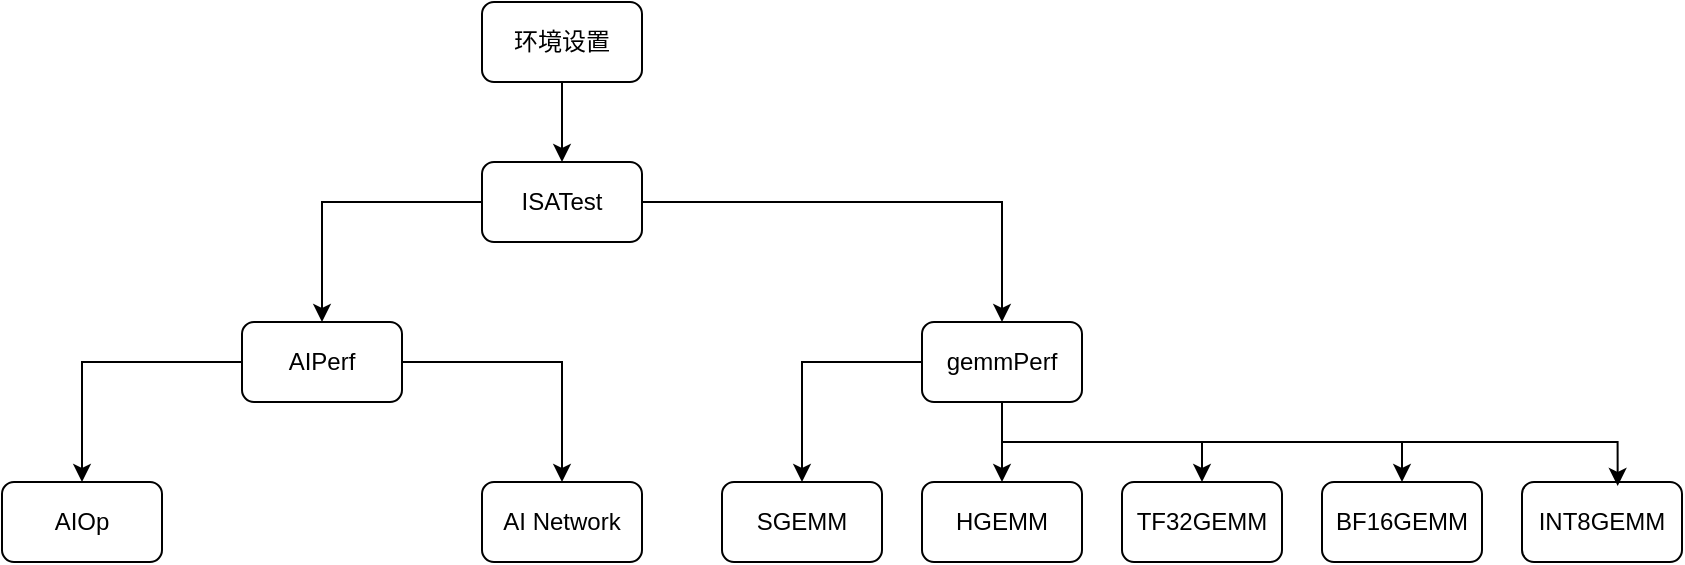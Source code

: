 <mxfile version="22.1.16" type="github">
  <diagram name="Page-1" id="9blfMaVrKY2_VXwXHc0I">
    <mxGraphModel dx="1548" dy="553" grid="1" gridSize="10" guides="1" tooltips="1" connect="1" arrows="1" fold="1" page="1" pageScale="1" pageWidth="850" pageHeight="1100" math="0" shadow="0">
      <root>
        <mxCell id="0" />
        <mxCell id="1" parent="0" />
        <mxCell id="X5IawxEQQX5lLw3beBcP-5" value="" style="edgeStyle=orthogonalEdgeStyle;rounded=0;orthogonalLoop=1;jettySize=auto;html=1;" edge="1" parent="1" source="X5IawxEQQX5lLw3beBcP-3" target="X5IawxEQQX5lLw3beBcP-4">
          <mxGeometry relative="1" as="geometry" />
        </mxCell>
        <mxCell id="X5IawxEQQX5lLw3beBcP-3" value="环境设置" style="rounded=1;whiteSpace=wrap;html=1;" vertex="1" parent="1">
          <mxGeometry x="120" y="40" width="80" height="40" as="geometry" />
        </mxCell>
        <mxCell id="X5IawxEQQX5lLw3beBcP-7" value="" style="edgeStyle=orthogonalEdgeStyle;rounded=0;orthogonalLoop=1;jettySize=auto;html=1;" edge="1" parent="1" source="X5IawxEQQX5lLw3beBcP-4" target="X5IawxEQQX5lLw3beBcP-6">
          <mxGeometry relative="1" as="geometry" />
        </mxCell>
        <mxCell id="X5IawxEQQX5lLw3beBcP-9" value="" style="edgeStyle=orthogonalEdgeStyle;rounded=0;orthogonalLoop=1;jettySize=auto;html=1;" edge="1" parent="1" source="X5IawxEQQX5lLw3beBcP-4" target="X5IawxEQQX5lLw3beBcP-8">
          <mxGeometry relative="1" as="geometry" />
        </mxCell>
        <mxCell id="X5IawxEQQX5lLw3beBcP-4" value="ISATest" style="rounded=1;whiteSpace=wrap;html=1;" vertex="1" parent="1">
          <mxGeometry x="120" y="120" width="80" height="40" as="geometry" />
        </mxCell>
        <mxCell id="X5IawxEQQX5lLw3beBcP-11" value="" style="edgeStyle=orthogonalEdgeStyle;rounded=0;orthogonalLoop=1;jettySize=auto;html=1;" edge="1" parent="1" source="X5IawxEQQX5lLw3beBcP-6" target="X5IawxEQQX5lLw3beBcP-10">
          <mxGeometry relative="1" as="geometry" />
        </mxCell>
        <mxCell id="X5IawxEQQX5lLw3beBcP-13" value="" style="edgeStyle=orthogonalEdgeStyle;rounded=0;orthogonalLoop=1;jettySize=auto;html=1;" edge="1" parent="1" source="X5IawxEQQX5lLw3beBcP-6" target="X5IawxEQQX5lLw3beBcP-12">
          <mxGeometry relative="1" as="geometry" />
        </mxCell>
        <mxCell id="X5IawxEQQX5lLw3beBcP-6" value="AIPerf" style="rounded=1;whiteSpace=wrap;html=1;" vertex="1" parent="1">
          <mxGeometry y="200" width="80" height="40" as="geometry" />
        </mxCell>
        <mxCell id="X5IawxEQQX5lLw3beBcP-15" value="" style="edgeStyle=orthogonalEdgeStyle;rounded=0;orthogonalLoop=1;jettySize=auto;html=1;" edge="1" parent="1" source="X5IawxEQQX5lLw3beBcP-8" target="X5IawxEQQX5lLw3beBcP-14">
          <mxGeometry relative="1" as="geometry" />
        </mxCell>
        <mxCell id="X5IawxEQQX5lLw3beBcP-17" value="" style="edgeStyle=orthogonalEdgeStyle;rounded=0;orthogonalLoop=1;jettySize=auto;html=1;" edge="1" parent="1" source="X5IawxEQQX5lLw3beBcP-8" target="X5IawxEQQX5lLw3beBcP-16">
          <mxGeometry relative="1" as="geometry" />
        </mxCell>
        <mxCell id="X5IawxEQQX5lLw3beBcP-19" value="" style="edgeStyle=orthogonalEdgeStyle;rounded=0;orthogonalLoop=1;jettySize=auto;html=1;exitX=0.5;exitY=1;exitDx=0;exitDy=0;" edge="1" parent="1" source="X5IawxEQQX5lLw3beBcP-8" target="X5IawxEQQX5lLw3beBcP-20">
          <mxGeometry relative="1" as="geometry" />
        </mxCell>
        <mxCell id="X5IawxEQQX5lLw3beBcP-8" value="gemmPerf" style="rounded=1;whiteSpace=wrap;html=1;" vertex="1" parent="1">
          <mxGeometry x="340" y="200" width="80" height="40" as="geometry" />
        </mxCell>
        <mxCell id="X5IawxEQQX5lLw3beBcP-10" value="AIOp" style="rounded=1;whiteSpace=wrap;html=1;" vertex="1" parent="1">
          <mxGeometry x="-120" y="280" width="80" height="40" as="geometry" />
        </mxCell>
        <mxCell id="X5IawxEQQX5lLw3beBcP-12" value="AI Network" style="rounded=1;whiteSpace=wrap;html=1;" vertex="1" parent="1">
          <mxGeometry x="120" y="280" width="80" height="40" as="geometry" />
        </mxCell>
        <mxCell id="X5IawxEQQX5lLw3beBcP-14" value="SGEMM" style="rounded=1;whiteSpace=wrap;html=1;" vertex="1" parent="1">
          <mxGeometry x="240" y="280" width="80" height="40" as="geometry" />
        </mxCell>
        <mxCell id="X5IawxEQQX5lLw3beBcP-16" value="HGEMM" style="rounded=1;whiteSpace=wrap;html=1;" vertex="1" parent="1">
          <mxGeometry x="340" y="280" width="80" height="40" as="geometry" />
        </mxCell>
        <mxCell id="X5IawxEQQX5lLw3beBcP-23" value="" style="edgeStyle=orthogonalEdgeStyle;rounded=0;orthogonalLoop=1;jettySize=auto;html=1;exitX=0.5;exitY=1;exitDx=0;exitDy=0;entryX=0.5;entryY=0;entryDx=0;entryDy=0;" edge="1" parent="1" source="X5IawxEQQX5lLw3beBcP-8" target="X5IawxEQQX5lLw3beBcP-18">
          <mxGeometry relative="1" as="geometry">
            <mxPoint x="520" y="200" as="targetPoint" />
          </mxGeometry>
        </mxCell>
        <mxCell id="X5IawxEQQX5lLw3beBcP-18" value="TF32GEMM" style="rounded=1;whiteSpace=wrap;html=1;" vertex="1" parent="1">
          <mxGeometry x="440" y="280" width="80" height="40" as="geometry" />
        </mxCell>
        <mxCell id="X5IawxEQQX5lLw3beBcP-20" value="BF16GEMM" style="rounded=1;whiteSpace=wrap;html=1;" vertex="1" parent="1">
          <mxGeometry x="540" y="280" width="80" height="40" as="geometry" />
        </mxCell>
        <mxCell id="X5IawxEQQX5lLw3beBcP-21" value="INT8GEMM" style="rounded=1;whiteSpace=wrap;html=1;" vertex="1" parent="1">
          <mxGeometry x="640" y="280" width="80" height="40" as="geometry" />
        </mxCell>
        <mxCell id="X5IawxEQQX5lLw3beBcP-26" value="" style="edgeStyle=orthogonalEdgeStyle;rounded=0;orthogonalLoop=1;jettySize=auto;html=1;exitX=0.5;exitY=1;exitDx=0;exitDy=0;entryX=0.598;entryY=0.05;entryDx=0;entryDy=0;entryPerimeter=0;" edge="1" parent="1" source="X5IawxEQQX5lLw3beBcP-8" target="X5IawxEQQX5lLw3beBcP-21">
          <mxGeometry relative="1" as="geometry">
            <mxPoint x="450" y="210" as="sourcePoint" />
            <mxPoint x="650" y="250" as="targetPoint" />
          </mxGeometry>
        </mxCell>
      </root>
    </mxGraphModel>
  </diagram>
</mxfile>

